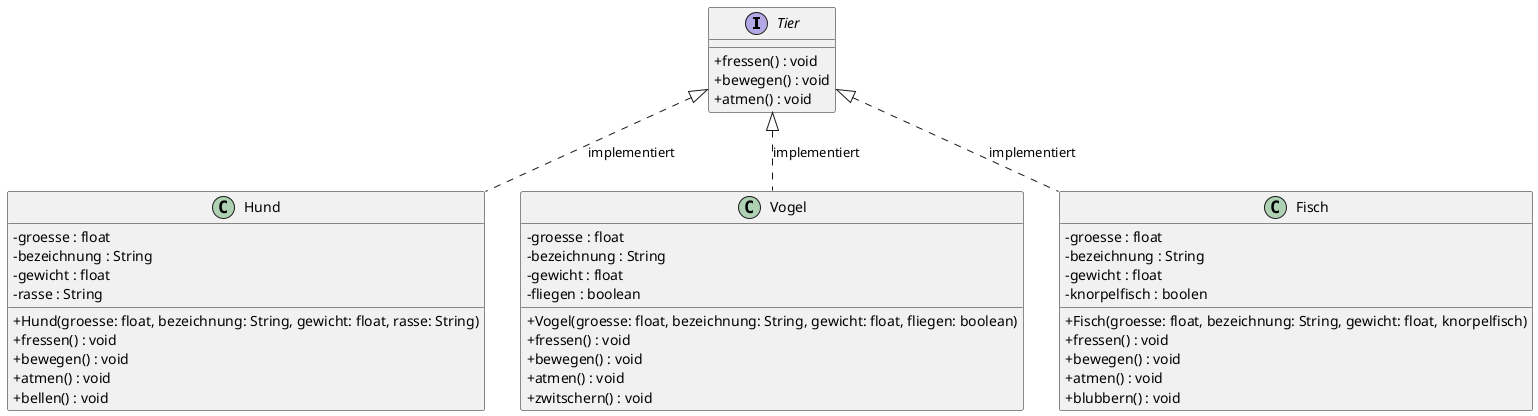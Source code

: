 @startuml
skinparam classAttributeIconSize 0

Tier <|.. Hund : implementiert
Tier <|.. Vogel : implementiert
Tier <|.. Fisch : implementiert


interface Tier{
	+ fressen() : void
	+ bewegen() : void
	+ atmen() : void
}

class Hund{
	- groesse : float
	- bezeichnung : String
	- gewicht : float
	- rasse : String
	+ Hund(groesse: float, bezeichnung: String, gewicht: float, rasse: String)
	+ fressen() : void
	+ bewegen() : void
	+ atmen() : void
	+ bellen() : void
}

class Vogel{
	- groesse : float
	- bezeichnung : String
	- gewicht : float
	- fliegen : boolean
	+ Vogel(groesse: float, bezeichnung: String, gewicht: float, fliegen: boolean)
	+ fressen() : void
	+ bewegen() : void
	+ atmen() : void
	+ zwitschern() : void
}

class Fisch{
	- groesse : float
	- bezeichnung : String
	- gewicht : float
	- knorpelfisch : boolen
	+ Fisch(groesse: float, bezeichnung: String, gewicht: float, knorpelfisch)
	+ fressen() : void
	+ bewegen() : void
	+ atmen() : void
	+ blubbern() : void

}

@enduml